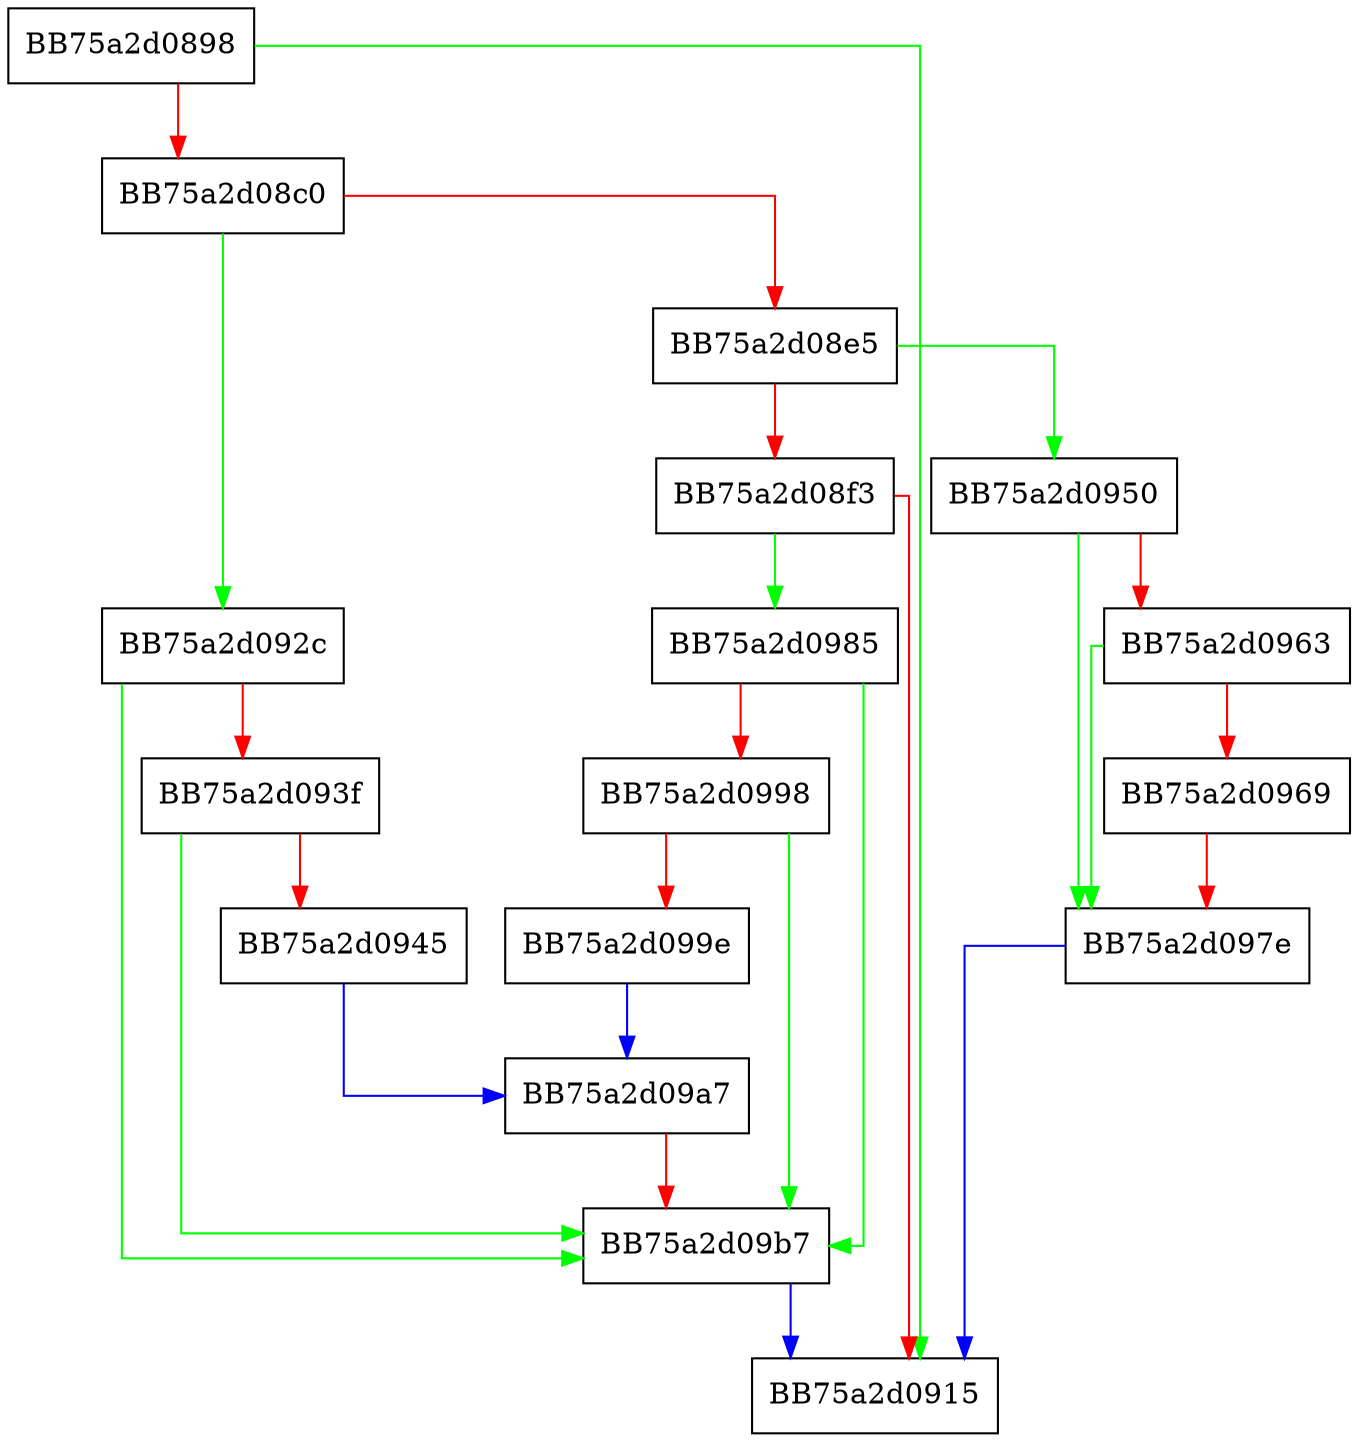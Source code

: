 digraph ReadFileHeader {
  node [shape="box"];
  graph [splines=ortho];
  BB75a2d0898 -> BB75a2d0915 [color="green"];
  BB75a2d0898 -> BB75a2d08c0 [color="red"];
  BB75a2d08c0 -> BB75a2d092c [color="green"];
  BB75a2d08c0 -> BB75a2d08e5 [color="red"];
  BB75a2d08e5 -> BB75a2d0950 [color="green"];
  BB75a2d08e5 -> BB75a2d08f3 [color="red"];
  BB75a2d08f3 -> BB75a2d0985 [color="green"];
  BB75a2d08f3 -> BB75a2d0915 [color="red"];
  BB75a2d092c -> BB75a2d09b7 [color="green"];
  BB75a2d092c -> BB75a2d093f [color="red"];
  BB75a2d093f -> BB75a2d09b7 [color="green"];
  BB75a2d093f -> BB75a2d0945 [color="red"];
  BB75a2d0945 -> BB75a2d09a7 [color="blue"];
  BB75a2d0950 -> BB75a2d097e [color="green"];
  BB75a2d0950 -> BB75a2d0963 [color="red"];
  BB75a2d0963 -> BB75a2d097e [color="green"];
  BB75a2d0963 -> BB75a2d0969 [color="red"];
  BB75a2d0969 -> BB75a2d097e [color="red"];
  BB75a2d097e -> BB75a2d0915 [color="blue"];
  BB75a2d0985 -> BB75a2d09b7 [color="green"];
  BB75a2d0985 -> BB75a2d0998 [color="red"];
  BB75a2d0998 -> BB75a2d09b7 [color="green"];
  BB75a2d0998 -> BB75a2d099e [color="red"];
  BB75a2d099e -> BB75a2d09a7 [color="blue"];
  BB75a2d09a7 -> BB75a2d09b7 [color="red"];
  BB75a2d09b7 -> BB75a2d0915 [color="blue"];
}